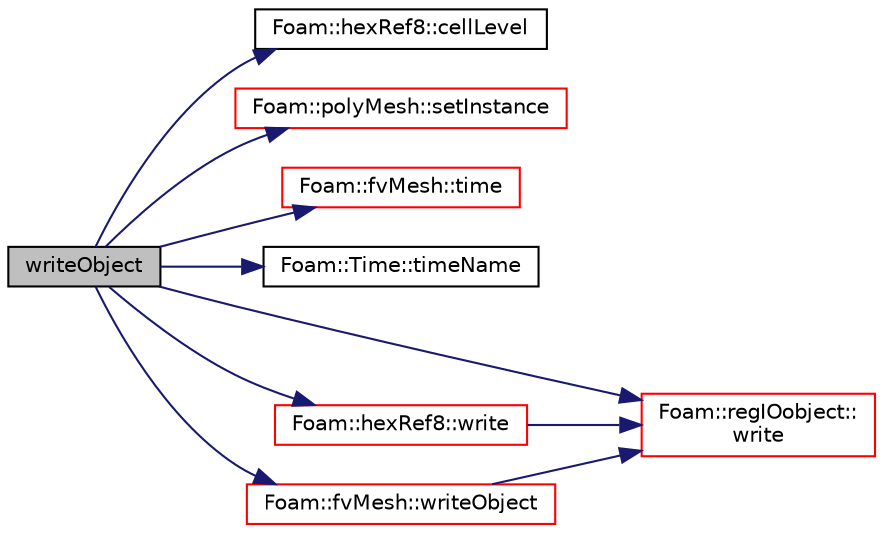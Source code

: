 digraph "writeObject"
{
  bgcolor="transparent";
  edge [fontname="Helvetica",fontsize="10",labelfontname="Helvetica",labelfontsize="10"];
  node [fontname="Helvetica",fontsize="10",shape=record];
  rankdir="LR";
  Node5485 [label="writeObject",height=0.2,width=0.4,color="black", fillcolor="grey75", style="filled", fontcolor="black"];
  Node5485 -> Node5486 [color="midnightblue",fontsize="10",style="solid",fontname="Helvetica"];
  Node5486 [label="Foam::hexRef8::cellLevel",height=0.2,width=0.4,color="black",URL="$a22413.html#aaa97e076e4cc6c793910c9b1c2a4c1c1"];
  Node5485 -> Node5487 [color="midnightblue",fontsize="10",style="solid",fontname="Helvetica"];
  Node5487 [label="Foam::polyMesh::setInstance",height=0.2,width=0.4,color="red",URL="$a28565.html#add9813891a074bebd77384af1717b0bf",tooltip="Set the instance for mesh files. "];
  Node5485 -> Node5492 [color="midnightblue",fontsize="10",style="solid",fontname="Helvetica"];
  Node5492 [label="Foam::fvMesh::time",height=0.2,width=0.4,color="red",URL="$a23593.html#a0d94096809fe3376b29a2a29ca11bb18",tooltip="Return the top-level database. "];
  Node5485 -> Node5494 [color="midnightblue",fontsize="10",style="solid",fontname="Helvetica"];
  Node5494 [label="Foam::Time::timeName",height=0.2,width=0.4,color="black",URL="$a27457.html#a5ae6a110de1b22323e19a46943c7f0c1",tooltip="Return time name of given scalar time. "];
  Node5485 -> Node5495 [color="midnightblue",fontsize="10",style="solid",fontname="Helvetica"];
  Node5495 [label="Foam::regIOobject::\lwrite",height=0.2,width=0.4,color="red",URL="$a27441.html#ad48b7b943e88478c15879659cce7aebc",tooltip="Write using setting from DB. "];
  Node5485 -> Node5558 [color="midnightblue",fontsize="10",style="solid",fontname="Helvetica"];
  Node5558 [label="Foam::hexRef8::write",height=0.2,width=0.4,color="red",URL="$a22413.html#ad48b7b943e88478c15879659cce7aebc",tooltip="Force writing refinement+history to polyMesh directory. "];
  Node5558 -> Node5495 [color="midnightblue",fontsize="10",style="solid",fontname="Helvetica"];
  Node5485 -> Node5560 [color="midnightblue",fontsize="10",style="solid",fontname="Helvetica"];
  Node5560 [label="Foam::fvMesh::writeObject",height=0.2,width=0.4,color="red",URL="$a23593.html#aac52c08633b4e1e66bc6fb382b7ec674",tooltip="Write the underlying polyMesh and other data. "];
  Node5560 -> Node5495 [color="midnightblue",fontsize="10",style="solid",fontname="Helvetica"];
}
